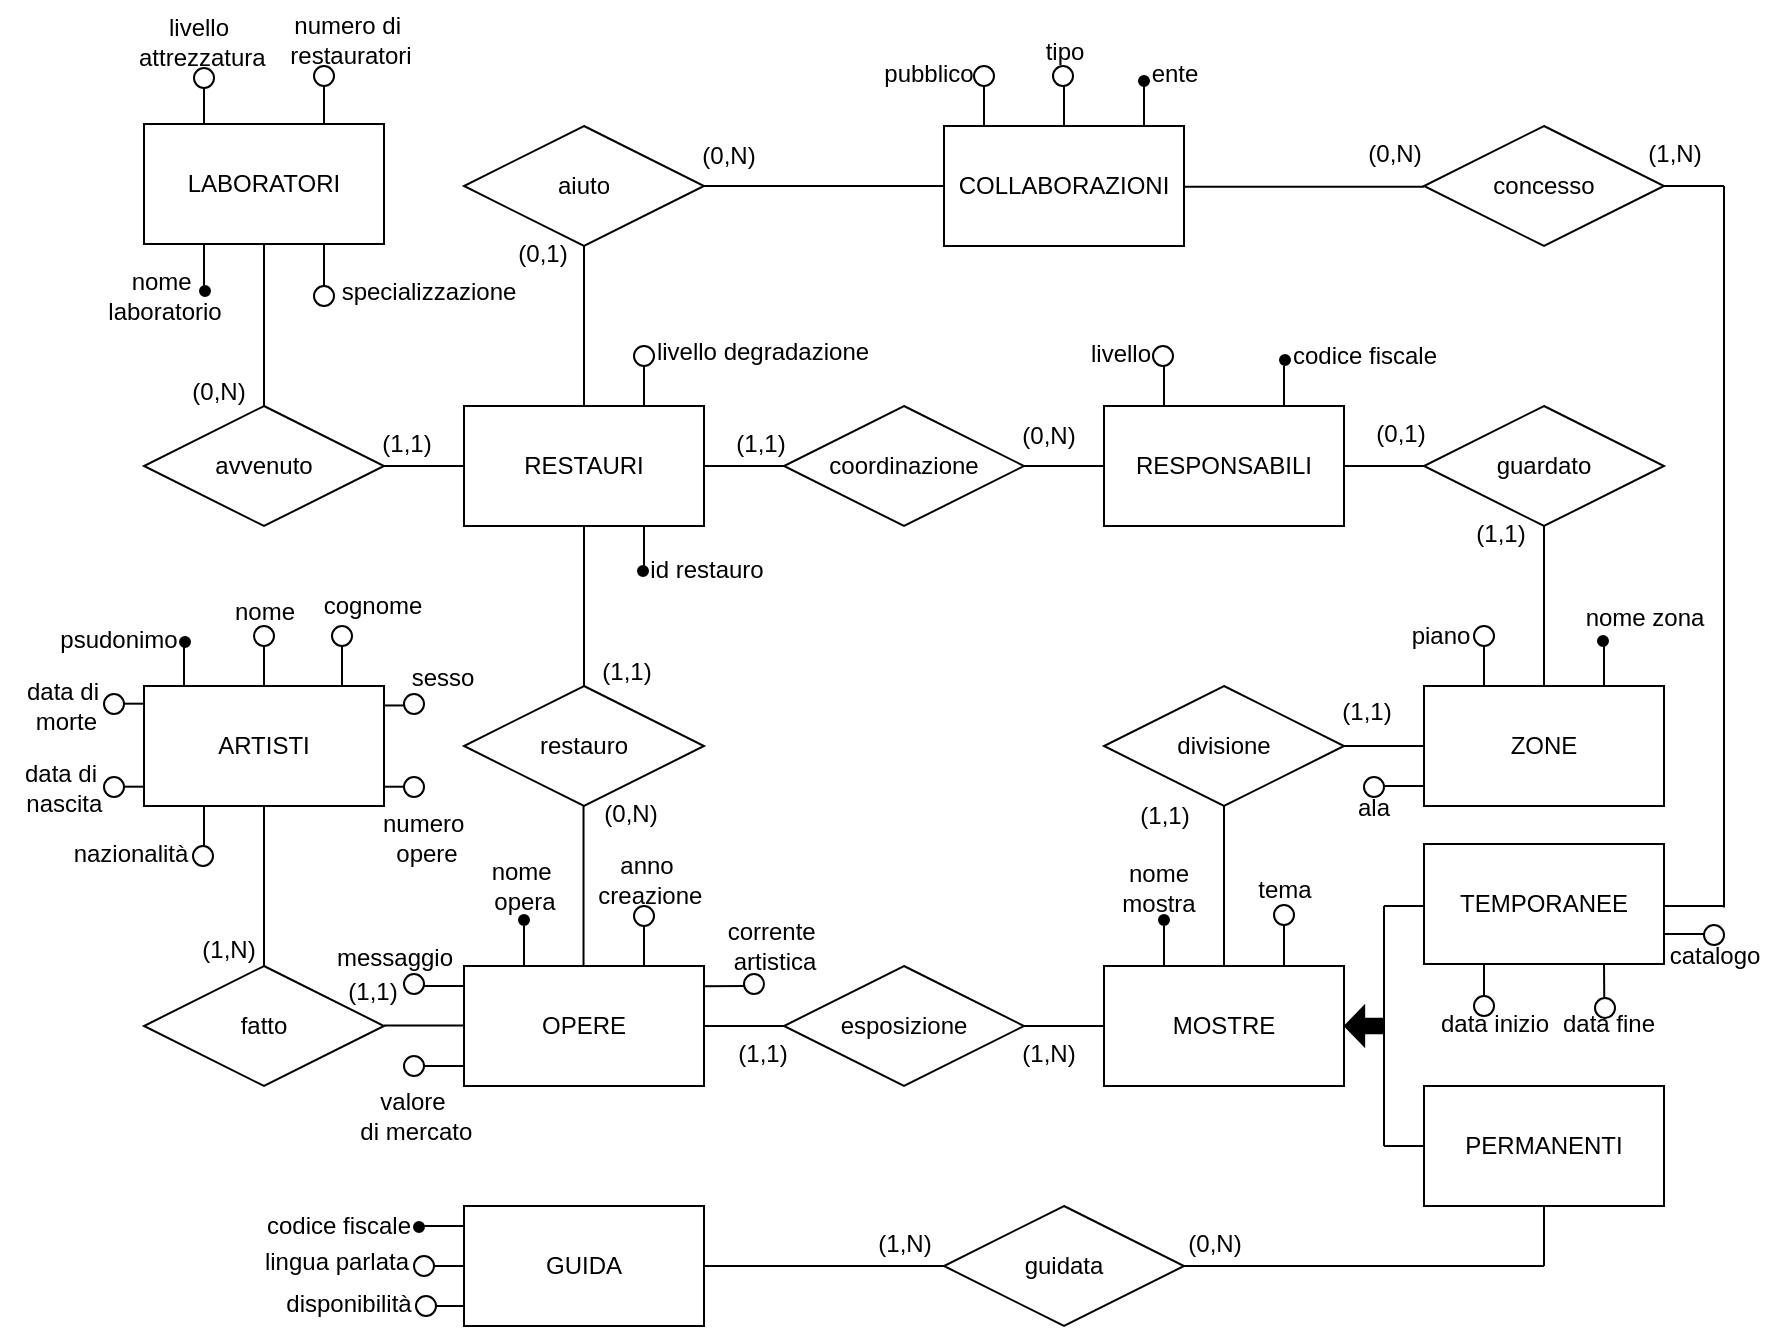 <mxfile version="27.1.0">
  <diagram name="Page-1" id="luR2FFAwwnQC8byFWhqQ">
    <mxGraphModel dx="702" dy="1650" grid="1" gridSize="10" guides="1" tooltips="1" connect="1" arrows="1" fold="1" page="1" pageScale="1" pageWidth="827" pageHeight="1169" math="0" shadow="0">
      <root>
        <mxCell id="0" />
        <mxCell id="1" parent="0" />
        <mxCell id="AryeixgYwKDA9CnlknnB-269" value="OPERE" style="rounded=0;whiteSpace=wrap;html=1;" parent="1" vertex="1">
          <mxGeometry x="360" y="480" width="120" height="60" as="geometry" />
        </mxCell>
        <mxCell id="AryeixgYwKDA9CnlknnB-270" value="fatto" style="shape=rhombus;perimeter=rhombusPerimeter;whiteSpace=wrap;html=1;align=center;" parent="1" vertex="1">
          <mxGeometry x="200" y="480" width="120" height="60" as="geometry" />
        </mxCell>
        <mxCell id="AryeixgYwKDA9CnlknnB-271" value="ARTISTI" style="rounded=0;whiteSpace=wrap;html=1;" parent="1" vertex="1">
          <mxGeometry x="200" y="340" width="120" height="60" as="geometry" />
        </mxCell>
        <mxCell id="AryeixgYwKDA9CnlknnB-282" value="restauro" style="shape=rhombus;perimeter=rhombusPerimeter;whiteSpace=wrap;html=1;align=center;" parent="1" vertex="1">
          <mxGeometry x="360" y="340" width="120" height="60" as="geometry" />
        </mxCell>
        <mxCell id="AryeixgYwKDA9CnlknnB-283" value="RESTAURI" style="rounded=0;whiteSpace=wrap;html=1;" parent="1" vertex="1">
          <mxGeometry x="360" y="200" width="120" height="60" as="geometry" />
        </mxCell>
        <mxCell id="AryeixgYwKDA9CnlknnB-284" value="avvenuto" style="shape=rhombus;perimeter=rhombusPerimeter;whiteSpace=wrap;html=1;align=center;" parent="1" vertex="1">
          <mxGeometry x="200" y="200" width="120" height="60" as="geometry" />
        </mxCell>
        <mxCell id="AryeixgYwKDA9CnlknnB-285" value="LABORATORI" style="rounded=0;whiteSpace=wrap;html=1;" parent="1" vertex="1">
          <mxGeometry x="200" y="59" width="120" height="60" as="geometry" />
        </mxCell>
        <mxCell id="AryeixgYwKDA9CnlknnB-286" value="" style="endArrow=none;html=1;rounded=0;exitX=0.5;exitY=1;exitDx=0;exitDy=0;entryX=0.5;entryY=0;entryDx=0;entryDy=0;" parent="1" source="AryeixgYwKDA9CnlknnB-285" target="AryeixgYwKDA9CnlknnB-284" edge="1">
          <mxGeometry width="50" height="50" relative="1" as="geometry">
            <mxPoint x="150" y="280" as="sourcePoint" />
            <mxPoint x="200" y="230" as="targetPoint" />
          </mxGeometry>
        </mxCell>
        <mxCell id="AryeixgYwKDA9CnlknnB-287" value="" style="endArrow=none;html=1;rounded=0;" parent="1" source="AryeixgYwKDA9CnlknnB-284" edge="1">
          <mxGeometry width="50" height="50" relative="1" as="geometry">
            <mxPoint x="310" y="280" as="sourcePoint" />
            <mxPoint x="360" y="230" as="targetPoint" />
          </mxGeometry>
        </mxCell>
        <mxCell id="AryeixgYwKDA9CnlknnB-288" value="" style="endArrow=none;html=1;rounded=0;entryX=0.5;entryY=1;entryDx=0;entryDy=0;exitX=0.5;exitY=0;exitDx=0;exitDy=0;" parent="1" source="AryeixgYwKDA9CnlknnB-282" target="AryeixgYwKDA9CnlknnB-283" edge="1">
          <mxGeometry width="50" height="50" relative="1" as="geometry">
            <mxPoint x="380" y="360" as="sourcePoint" />
            <mxPoint x="430" y="310" as="targetPoint" />
          </mxGeometry>
        </mxCell>
        <mxCell id="AryeixgYwKDA9CnlknnB-289" value="" style="endArrow=none;html=1;rounded=0;entryX=0.5;entryY=1;entryDx=0;entryDy=0;exitX=0.5;exitY=0;exitDx=0;exitDy=0;" parent="1" edge="1">
          <mxGeometry width="50" height="50" relative="1" as="geometry">
            <mxPoint x="419.76" y="480" as="sourcePoint" />
            <mxPoint x="419.76" y="400" as="targetPoint" />
          </mxGeometry>
        </mxCell>
        <mxCell id="AryeixgYwKDA9CnlknnB-298" value="esposizione" style="shape=rhombus;perimeter=rhombusPerimeter;whiteSpace=wrap;html=1;align=center;" parent="1" vertex="1">
          <mxGeometry x="520" y="480" width="120" height="60" as="geometry" />
        </mxCell>
        <mxCell id="AryeixgYwKDA9CnlknnB-303" value="MOSTRE" style="rounded=0;whiteSpace=wrap;html=1;" parent="1" vertex="1">
          <mxGeometry x="680" y="480" width="120" height="60" as="geometry" />
        </mxCell>
        <mxCell id="AryeixgYwKDA9CnlknnB-304" value="COLLABORAZIONI" style="rounded=0;whiteSpace=wrap;html=1;" parent="1" vertex="1">
          <mxGeometry x="600" y="60" width="120" height="60" as="geometry" />
        </mxCell>
        <mxCell id="AryeixgYwKDA9CnlknnB-305" value="aiuto" style="shape=rhombus;perimeter=rhombusPerimeter;whiteSpace=wrap;html=1;align=center;" parent="1" vertex="1">
          <mxGeometry x="360" y="60" width="120" height="60" as="geometry" />
        </mxCell>
        <mxCell id="AryeixgYwKDA9CnlknnB-306" value="" style="endArrow=none;html=1;rounded=0;entryX=0.5;entryY=1;entryDx=0;entryDy=0;" parent="1" target="AryeixgYwKDA9CnlknnB-305" edge="1">
          <mxGeometry width="50" height="50" relative="1" as="geometry">
            <mxPoint x="420" y="200" as="sourcePoint" />
            <mxPoint x="470" y="150" as="targetPoint" />
          </mxGeometry>
        </mxCell>
        <mxCell id="AryeixgYwKDA9CnlknnB-307" value="" style="endArrow=none;html=1;rounded=0;entryX=0;entryY=0.5;entryDx=0;entryDy=0;" parent="1" target="AryeixgYwKDA9CnlknnB-304" edge="1">
          <mxGeometry width="50" height="50" relative="1" as="geometry">
            <mxPoint x="480" y="90" as="sourcePoint" />
            <mxPoint x="530" y="40" as="targetPoint" />
          </mxGeometry>
        </mxCell>
        <mxCell id="AryeixgYwKDA9CnlknnB-311" value="" style="endArrow=none;html=1;rounded=0;entryX=0;entryY=0.5;entryDx=0;entryDy=0;" parent="1" target="AryeixgYwKDA9CnlknnB-298" edge="1">
          <mxGeometry width="50" height="50" relative="1" as="geometry">
            <mxPoint x="480" y="510" as="sourcePoint" />
            <mxPoint x="530" y="460" as="targetPoint" />
          </mxGeometry>
        </mxCell>
        <mxCell id="AryeixgYwKDA9CnlknnB-313" value="concesso" style="shape=rhombus;perimeter=rhombusPerimeter;whiteSpace=wrap;html=1;align=center;" parent="1" vertex="1">
          <mxGeometry x="840" y="60" width="120" height="60" as="geometry" />
        </mxCell>
        <mxCell id="AryeixgYwKDA9CnlknnB-314" value="TEMPORANEE" style="rounded=0;whiteSpace=wrap;html=1;" parent="1" vertex="1">
          <mxGeometry x="840" y="419" width="120" height="60" as="geometry" />
        </mxCell>
        <mxCell id="AryeixgYwKDA9CnlknnB-315" value="PERMANENTI" style="rounded=0;whiteSpace=wrap;html=1;" parent="1" vertex="1">
          <mxGeometry x="840" y="540" width="120" height="60" as="geometry" />
        </mxCell>
        <mxCell id="AryeixgYwKDA9CnlknnB-318" value="" style="endArrow=none;html=1;rounded=0;" parent="1" edge="1">
          <mxGeometry width="50" height="50" relative="1" as="geometry">
            <mxPoint x="820" y="570" as="sourcePoint" />
            <mxPoint x="820" y="450" as="targetPoint" />
          </mxGeometry>
        </mxCell>
        <mxCell id="AryeixgYwKDA9CnlknnB-323" value="" style="endArrow=none;html=1;rounded=0;exitX=1;exitY=0.5;exitDx=0;exitDy=0;" parent="1" source="AryeixgYwKDA9CnlknnB-313" edge="1">
          <mxGeometry width="50" height="50" relative="1" as="geometry">
            <mxPoint x="990" y="80" as="sourcePoint" />
            <mxPoint x="990" y="90" as="targetPoint" />
          </mxGeometry>
        </mxCell>
        <mxCell id="AryeixgYwKDA9CnlknnB-324" value="" style="endArrow=none;html=1;rounded=0;entryX=0;entryY=0.5;entryDx=0;entryDy=0;" parent="1" edge="1">
          <mxGeometry width="50" height="50" relative="1" as="geometry">
            <mxPoint x="720" y="90.41" as="sourcePoint" />
            <mxPoint x="840" y="90.41" as="targetPoint" />
          </mxGeometry>
        </mxCell>
        <mxCell id="AryeixgYwKDA9CnlknnB-326" value="RESPONSABILI" style="rounded=0;whiteSpace=wrap;html=1;" parent="1" vertex="1">
          <mxGeometry x="680" y="200" width="120" height="60" as="geometry" />
        </mxCell>
        <mxCell id="AryeixgYwKDA9CnlknnB-327" value="ZONE" style="rounded=0;whiteSpace=wrap;html=1;" parent="1" vertex="1">
          <mxGeometry x="840" y="340" width="120" height="60" as="geometry" />
        </mxCell>
        <mxCell id="AryeixgYwKDA9CnlknnB-328" value="coordinazione" style="shape=rhombus;perimeter=rhombusPerimeter;whiteSpace=wrap;html=1;align=center;" parent="1" vertex="1">
          <mxGeometry x="520" y="200" width="120" height="60" as="geometry" />
        </mxCell>
        <mxCell id="AryeixgYwKDA9CnlknnB-330" value="" style="endArrow=none;html=1;rounded=0;exitX=1;exitY=0.5;exitDx=0;exitDy=0;entryX=0;entryY=0.5;entryDx=0;entryDy=0;" parent="1" source="AryeixgYwKDA9CnlknnB-283" target="AryeixgYwKDA9CnlknnB-328" edge="1">
          <mxGeometry width="50" height="50" relative="1" as="geometry">
            <mxPoint x="510" y="230" as="sourcePoint" />
            <mxPoint x="560" y="180" as="targetPoint" />
          </mxGeometry>
        </mxCell>
        <mxCell id="AryeixgYwKDA9CnlknnB-332" value="guardato" style="shape=rhombus;perimeter=rhombusPerimeter;whiteSpace=wrap;html=1;align=center;" parent="1" vertex="1">
          <mxGeometry x="840" y="200" width="120" height="60" as="geometry" />
        </mxCell>
        <mxCell id="AryeixgYwKDA9CnlknnB-333" value="" style="endArrow=none;html=1;rounded=0;entryX=0;entryY=0.5;entryDx=0;entryDy=0;" parent="1" target="AryeixgYwKDA9CnlknnB-326" edge="1">
          <mxGeometry width="50" height="50" relative="1" as="geometry">
            <mxPoint x="640" y="230" as="sourcePoint" />
            <mxPoint x="690" y="180" as="targetPoint" />
          </mxGeometry>
        </mxCell>
        <mxCell id="AryeixgYwKDA9CnlknnB-334" value="divisione" style="shape=rhombus;perimeter=rhombusPerimeter;whiteSpace=wrap;html=1;align=center;" parent="1" vertex="1">
          <mxGeometry x="680" y="340" width="120" height="60" as="geometry" />
        </mxCell>
        <mxCell id="AryeixgYwKDA9CnlknnB-335" value="" style="endArrow=none;html=1;rounded=0;entryX=0.5;entryY=1;entryDx=0;entryDy=0;exitX=0.5;exitY=0;exitDx=0;exitDy=0;" parent="1" source="AryeixgYwKDA9CnlknnB-303" target="AryeixgYwKDA9CnlknnB-334" edge="1">
          <mxGeometry width="50" height="50" relative="1" as="geometry">
            <mxPoint x="720" y="470" as="sourcePoint" />
            <mxPoint x="770" y="420" as="targetPoint" />
          </mxGeometry>
        </mxCell>
        <mxCell id="AryeixgYwKDA9CnlknnB-336" value="" style="endArrow=none;html=1;rounded=0;exitX=1;exitY=0.5;exitDx=0;exitDy=0;entryX=0;entryY=0.5;entryDx=0;entryDy=0;" parent="1" source="AryeixgYwKDA9CnlknnB-334" target="AryeixgYwKDA9CnlknnB-327" edge="1">
          <mxGeometry width="50" height="50" relative="1" as="geometry">
            <mxPoint x="830" y="320" as="sourcePoint" />
            <mxPoint x="880" y="270" as="targetPoint" />
          </mxGeometry>
        </mxCell>
        <mxCell id="AryeixgYwKDA9CnlknnB-337" value="" style="endArrow=none;html=1;rounded=0;exitX=1;exitY=0.5;exitDx=0;exitDy=0;entryX=0;entryY=0.5;entryDx=0;entryDy=0;" parent="1" source="AryeixgYwKDA9CnlknnB-326" target="AryeixgYwKDA9CnlknnB-332" edge="1">
          <mxGeometry width="50" height="50" relative="1" as="geometry">
            <mxPoint x="880" y="300" as="sourcePoint" />
            <mxPoint x="930" y="250" as="targetPoint" />
          </mxGeometry>
        </mxCell>
        <mxCell id="AryeixgYwKDA9CnlknnB-338" value="" style="endArrow=none;html=1;rounded=0;entryX=0.5;entryY=1;entryDx=0;entryDy=0;exitX=0.5;exitY=0;exitDx=0;exitDy=0;" parent="1" source="AryeixgYwKDA9CnlknnB-327" target="AryeixgYwKDA9CnlknnB-332" edge="1">
          <mxGeometry width="50" height="50" relative="1" as="geometry">
            <mxPoint x="860" y="350" as="sourcePoint" />
            <mxPoint x="910" y="300" as="targetPoint" />
          </mxGeometry>
        </mxCell>
        <mxCell id="AryeixgYwKDA9CnlknnB-339" value="" style="endArrow=none;html=1;rounded=0;entryX=0;entryY=0.5;entryDx=0;entryDy=0;" parent="1" target="AryeixgYwKDA9CnlknnB-303" edge="1">
          <mxGeometry width="50" height="50" relative="1" as="geometry">
            <mxPoint x="640" y="510" as="sourcePoint" />
            <mxPoint x="690" y="460" as="targetPoint" />
          </mxGeometry>
        </mxCell>
        <mxCell id="Yn2UF99OzoSKR1iccTGJ-1" value="id restauro" style="text;html=1;align=center;verticalAlign=middle;resizable=0;points=[];autosize=1;strokeColor=none;fillColor=none;" parent="1" vertex="1">
          <mxGeometry x="441" y="267" width="80" height="30" as="geometry" />
        </mxCell>
        <mxCell id="Yn2UF99OzoSKR1iccTGJ-2" value="livello degradazione" style="text;html=1;align=center;verticalAlign=middle;resizable=0;points=[];autosize=1;strokeColor=none;fillColor=none;" parent="1" vertex="1">
          <mxGeometry x="444" y="158" width="130" height="30" as="geometry" />
        </mxCell>
        <mxCell id="Yn2UF99OzoSKR1iccTGJ-3" value="nome&amp;nbsp;&lt;div&gt;opera&lt;/div&gt;" style="text;html=1;align=center;verticalAlign=middle;resizable=0;points=[];autosize=1;strokeColor=none;fillColor=none;" parent="1" vertex="1">
          <mxGeometry x="360" y="420" width="60" height="40" as="geometry" />
        </mxCell>
        <mxCell id="Yn2UF99OzoSKR1iccTGJ-4" value="anno&lt;div&gt;&amp;nbsp;creazione&lt;/div&gt;" style="text;html=1;align=center;verticalAlign=middle;resizable=0;points=[];autosize=1;strokeColor=none;fillColor=none;" parent="1" vertex="1">
          <mxGeometry x="411" y="416.5" width="80" height="40" as="geometry" />
        </mxCell>
        <mxCell id="Yn2UF99OzoSKR1iccTGJ-5" value="valore&lt;div&gt;&amp;nbsp;di mercato&lt;/div&gt;" style="text;html=1;align=center;verticalAlign=middle;resizable=0;points=[];autosize=1;strokeColor=none;fillColor=none;" parent="1" vertex="1">
          <mxGeometry x="294" y="535" width="80" height="40" as="geometry" />
        </mxCell>
        <mxCell id="Yn2UF99OzoSKR1iccTGJ-6" value="messaggio" style="text;html=1;align=center;verticalAlign=middle;resizable=0;points=[];autosize=1;strokeColor=none;fillColor=none;" parent="1" vertex="1">
          <mxGeometry x="285" y="461" width="80" height="30" as="geometry" />
        </mxCell>
        <mxCell id="Yn2UF99OzoSKR1iccTGJ-7" value="corrente&amp;nbsp;&lt;div&gt;artistica&lt;/div&gt;" style="text;html=1;align=center;verticalAlign=middle;resizable=0;points=[];autosize=1;strokeColor=none;fillColor=none;" parent="1" vertex="1">
          <mxGeometry x="480" y="450" width="70" height="40" as="geometry" />
        </mxCell>
        <mxCell id="Yn2UF99OzoSKR1iccTGJ-8" value="livello&lt;div&gt;&amp;nbsp;attrezzatura&lt;/div&gt;" style="text;html=1;align=center;verticalAlign=middle;resizable=0;points=[];autosize=1;strokeColor=none;fillColor=none;" parent="1" vertex="1">
          <mxGeometry x="182" y="-2" width="90" height="40" as="geometry" />
        </mxCell>
        <mxCell id="Yn2UF99OzoSKR1iccTGJ-9" value="specializzazione" style="text;html=1;align=center;verticalAlign=middle;resizable=0;points=[];autosize=1;strokeColor=none;fillColor=none;" parent="1" vertex="1">
          <mxGeometry x="287" y="128" width="110" height="30" as="geometry" />
        </mxCell>
        <mxCell id="Yn2UF99OzoSKR1iccTGJ-10" value="nome&amp;nbsp;&lt;div&gt;laboratorio&lt;/div&gt;" style="text;html=1;align=center;verticalAlign=middle;resizable=0;points=[];autosize=1;strokeColor=none;fillColor=none;" parent="1" vertex="1">
          <mxGeometry x="170" y="125" width="80" height="40" as="geometry" />
        </mxCell>
        <mxCell id="Yn2UF99OzoSKR1iccTGJ-11" value="numero di&amp;nbsp;&lt;div&gt;restauratori&lt;/div&gt;" style="text;html=1;align=center;verticalAlign=middle;resizable=0;points=[];autosize=1;strokeColor=none;fillColor=none;" parent="1" vertex="1">
          <mxGeometry x="263" y="-3" width="80" height="40" as="geometry" />
        </mxCell>
        <mxCell id="Yn2UF99OzoSKR1iccTGJ-18" value="" style="endArrow=none;html=1;rounded=0;exitX=0.5;exitY=1;exitDx=0;exitDy=0;" parent="1" source="AryeixgYwKDA9CnlknnB-271" edge="1">
          <mxGeometry width="50" height="50" relative="1" as="geometry">
            <mxPoint x="220" y="480" as="sourcePoint" />
            <mxPoint x="260" y="480" as="targetPoint" />
          </mxGeometry>
        </mxCell>
        <mxCell id="Yn2UF99OzoSKR1iccTGJ-19" value="" style="endArrow=none;html=1;rounded=0;exitX=1;exitY=0.5;exitDx=0;exitDy=0;" parent="1" edge="1">
          <mxGeometry width="50" height="50" relative="1" as="geometry">
            <mxPoint x="320" y="509.81" as="sourcePoint" />
            <mxPoint x="360" y="509.81" as="targetPoint" />
          </mxGeometry>
        </mxCell>
        <mxCell id="Yn2UF99OzoSKR1iccTGJ-25" value="piano" style="text;html=1;align=center;verticalAlign=middle;resizable=0;points=[];autosize=1;strokeColor=none;fillColor=none;" parent="1" vertex="1">
          <mxGeometry x="823" y="300" width="50" height="30" as="geometry" />
        </mxCell>
        <mxCell id="Yn2UF99OzoSKR1iccTGJ-26" value="nome zona" style="text;html=1;align=center;verticalAlign=middle;resizable=0;points=[];autosize=1;strokeColor=none;fillColor=none;" parent="1" vertex="1">
          <mxGeometry x="910" y="290.5" width="80" height="30" as="geometry" />
        </mxCell>
        <mxCell id="Yn2UF99OzoSKR1iccTGJ-27" value="ala" style="text;strokeColor=none;align=center;fillColor=none;html=1;verticalAlign=middle;whiteSpace=wrap;rounded=0;" parent="1" vertex="1">
          <mxGeometry x="785" y="385.5" width="60" height="30" as="geometry" />
        </mxCell>
        <mxCell id="Yn2UF99OzoSKR1iccTGJ-28" value="data inizio" style="text;html=1;align=center;verticalAlign=middle;resizable=0;points=[];autosize=1;strokeColor=none;fillColor=none;" parent="1" vertex="1">
          <mxGeometry x="835" y="494" width="80" height="30" as="geometry" />
        </mxCell>
        <mxCell id="Yn2UF99OzoSKR1iccTGJ-29" value="data fine" style="text;html=1;align=center;verticalAlign=middle;resizable=0;points=[];autosize=1;strokeColor=none;fillColor=none;" parent="1" vertex="1">
          <mxGeometry x="897" y="494" width="70" height="30" as="geometry" />
        </mxCell>
        <mxCell id="Yn2UF99OzoSKR1iccTGJ-30" value="pubblico" style="text;html=1;align=center;verticalAlign=middle;resizable=0;points=[];autosize=1;strokeColor=none;fillColor=none;" parent="1" vertex="1">
          <mxGeometry x="557" y="19" width="70" height="30" as="geometry" />
        </mxCell>
        <mxCell id="Yn2UF99OzoSKR1iccTGJ-31" value="tipo" style="text;html=1;align=center;verticalAlign=middle;resizable=0;points=[];autosize=1;strokeColor=none;fillColor=none;" parent="1" vertex="1">
          <mxGeometry x="640" y="8" width="40" height="30" as="geometry" />
        </mxCell>
        <mxCell id="Yn2UF99OzoSKR1iccTGJ-32" value="ente" style="text;html=1;align=center;verticalAlign=middle;resizable=0;points=[];autosize=1;strokeColor=none;fillColor=none;" parent="1" vertex="1">
          <mxGeometry x="690" y="19" width="50" height="30" as="geometry" />
        </mxCell>
        <mxCell id="Yn2UF99OzoSKR1iccTGJ-33" value="livello" style="text;html=1;align=center;verticalAlign=middle;resizable=0;points=[];autosize=1;strokeColor=none;fillColor=none;" parent="1" vertex="1">
          <mxGeometry x="662.5" y="159" width="50" height="30" as="geometry" />
        </mxCell>
        <mxCell id="Yn2UF99OzoSKR1iccTGJ-34" value="codice fiscale" style="text;html=1;align=center;verticalAlign=middle;resizable=0;points=[];autosize=1;strokeColor=none;fillColor=none;" parent="1" vertex="1">
          <mxGeometry x="760" y="160" width="100" height="30" as="geometry" />
        </mxCell>
        <mxCell id="Yn2UF99OzoSKR1iccTGJ-35" value="nome&lt;div&gt;mostra&lt;/div&gt;" style="text;html=1;align=center;verticalAlign=middle;resizable=0;points=[];autosize=1;strokeColor=none;fillColor=none;" parent="1" vertex="1">
          <mxGeometry x="677" y="421" width="60" height="40" as="geometry" />
        </mxCell>
        <mxCell id="Yn2UF99OzoSKR1iccTGJ-36" value="tema" style="text;html=1;align=center;verticalAlign=middle;resizable=0;points=[];autosize=1;strokeColor=none;fillColor=none;" parent="1" vertex="1">
          <mxGeometry x="745" y="426.5" width="50" height="30" as="geometry" />
        </mxCell>
        <mxCell id="Yn2UF99OzoSKR1iccTGJ-37" value="psudonimo" style="text;html=1;align=center;verticalAlign=middle;resizable=0;points=[];autosize=1;strokeColor=none;fillColor=none;" parent="1" vertex="1">
          <mxGeometry x="147" y="302" width="80" height="30" as="geometry" />
        </mxCell>
        <mxCell id="Yn2UF99OzoSKR1iccTGJ-39" value="nome" style="text;html=1;align=center;verticalAlign=middle;resizable=0;points=[];autosize=1;strokeColor=none;fillColor=none;" parent="1" vertex="1">
          <mxGeometry x="235" y="287.5" width="50" height="30" as="geometry" />
        </mxCell>
        <mxCell id="Yn2UF99OzoSKR1iccTGJ-41" value="cognome" style="text;html=1;align=center;verticalAlign=middle;resizable=0;points=[];autosize=1;strokeColor=none;fillColor=none;" parent="1" vertex="1">
          <mxGeometry x="279" y="285" width="70" height="30" as="geometry" />
        </mxCell>
        <mxCell id="Yn2UF99OzoSKR1iccTGJ-42" value="nazionalità" style="text;html=1;align=center;verticalAlign=middle;resizable=0;points=[];autosize=1;strokeColor=none;fillColor=none;" parent="1" vertex="1">
          <mxGeometry x="152.5" y="409" width="80" height="30" as="geometry" />
        </mxCell>
        <mxCell id="Yn2UF99OzoSKR1iccTGJ-43" value="sesso" style="text;html=1;align=center;verticalAlign=middle;resizable=0;points=[];autosize=1;strokeColor=none;fillColor=none;" parent="1" vertex="1">
          <mxGeometry x="324" y="320.5" width="50" height="30" as="geometry" />
        </mxCell>
        <mxCell id="Yn2UF99OzoSKR1iccTGJ-44" value="data di&lt;div&gt;&amp;nbsp;nascita&lt;/div&gt;" style="text;html=1;align=center;verticalAlign=middle;resizable=0;points=[];autosize=1;strokeColor=none;fillColor=none;" parent="1" vertex="1">
          <mxGeometry x="128" y="370.5" width="60" height="40" as="geometry" />
        </mxCell>
        <mxCell id="Yn2UF99OzoSKR1iccTGJ-45" value="data di&lt;div&gt;&amp;nbsp;morte&lt;/div&gt;" style="text;html=1;align=center;verticalAlign=middle;resizable=0;points=[];autosize=1;strokeColor=none;fillColor=none;" parent="1" vertex="1">
          <mxGeometry x="129" y="329.5" width="60" height="40" as="geometry" />
        </mxCell>
        <mxCell id="Yn2UF99OzoSKR1iccTGJ-46" value="numero&amp;nbsp;&lt;div&gt;opere&lt;/div&gt;" style="text;html=1;align=center;verticalAlign=middle;resizable=0;points=[];autosize=1;strokeColor=none;fillColor=none;" parent="1" vertex="1">
          <mxGeometry x="306" y="395.5" width="70" height="40" as="geometry" />
        </mxCell>
        <mxCell id="Yn2UF99OzoSKR1iccTGJ-80" value="" style="endArrow=none;html=1;rounded=0;entryX=0.25;entryY=0;entryDx=0;entryDy=0;" parent="1" target="AryeixgYwKDA9CnlknnB-269" edge="1">
          <mxGeometry width="50" height="50" relative="1" as="geometry">
            <mxPoint x="390" y="460" as="sourcePoint" />
            <mxPoint x="350" y="480" as="targetPoint" />
          </mxGeometry>
        </mxCell>
        <mxCell id="Yn2UF99OzoSKR1iccTGJ-81" value="" style="endArrow=none;html=1;rounded=0;entryX=0.75;entryY=0;entryDx=0;entryDy=0;" parent="1" target="AryeixgYwKDA9CnlknnB-269" edge="1">
          <mxGeometry width="50" height="50" relative="1" as="geometry">
            <mxPoint x="450" y="460" as="sourcePoint" />
            <mxPoint x="400" y="490" as="targetPoint" />
          </mxGeometry>
        </mxCell>
        <mxCell id="Yn2UF99OzoSKR1iccTGJ-82" value="" style="endArrow=none;html=1;rounded=0;entryX=0.996;entryY=0.169;entryDx=0;entryDy=0;entryPerimeter=0;" parent="1" target="AryeixgYwKDA9CnlknnB-269" edge="1">
          <mxGeometry width="50" height="50" relative="1" as="geometry">
            <mxPoint x="500" y="490" as="sourcePoint" />
            <mxPoint x="495.18" y="490.5" as="targetPoint" />
            <Array as="points" />
          </mxGeometry>
        </mxCell>
        <mxCell id="Yn2UF99OzoSKR1iccTGJ-83" value="" style="endArrow=none;html=1;rounded=0;" parent="1" edge="1">
          <mxGeometry width="50" height="50" relative="1" as="geometry">
            <mxPoint x="340" y="490" as="sourcePoint" />
            <mxPoint x="360" y="490" as="targetPoint" />
          </mxGeometry>
        </mxCell>
        <mxCell id="Yn2UF99OzoSKR1iccTGJ-84" value="" style="endArrow=none;html=1;rounded=0;" parent="1" edge="1">
          <mxGeometry width="50" height="50" relative="1" as="geometry">
            <mxPoint x="340" y="530" as="sourcePoint" />
            <mxPoint x="360" y="530" as="targetPoint" />
          </mxGeometry>
        </mxCell>
        <mxCell id="Yn2UF99OzoSKR1iccTGJ-88" value="" style="ellipse;whiteSpace=wrap;html=1;aspect=fixed;" parent="1" vertex="1">
          <mxGeometry x="500" y="484" width="10" height="10" as="geometry" />
        </mxCell>
        <mxCell id="Yn2UF99OzoSKR1iccTGJ-89" value="" style="ellipse;whiteSpace=wrap;html=1;aspect=fixed;" parent="1" vertex="1">
          <mxGeometry x="445" y="450" width="10" height="10" as="geometry" />
        </mxCell>
        <mxCell id="Yn2UF99OzoSKR1iccTGJ-90" value="" style="ellipse;whiteSpace=wrap;html=1;aspect=fixed;fillColor=#000000;" parent="1" vertex="1">
          <mxGeometry x="387.5" y="454.5" width="5" height="5" as="geometry" />
        </mxCell>
        <mxCell id="Yn2UF99OzoSKR1iccTGJ-91" value="" style="ellipse;whiteSpace=wrap;html=1;aspect=fixed;" parent="1" vertex="1">
          <mxGeometry x="330" y="484" width="10" height="10" as="geometry" />
        </mxCell>
        <mxCell id="Yn2UF99OzoSKR1iccTGJ-92" value="" style="ellipse;whiteSpace=wrap;html=1;aspect=fixed;" parent="1" vertex="1">
          <mxGeometry x="330" y="525" width="10" height="10" as="geometry" />
        </mxCell>
        <mxCell id="Yn2UF99OzoSKR1iccTGJ-93" value="" style="endArrow=none;html=1;rounded=0;exitX=0.25;exitY=0;exitDx=0;exitDy=0;" parent="1" source="AryeixgYwKDA9CnlknnB-303" edge="1">
          <mxGeometry width="50" height="50" relative="1" as="geometry">
            <mxPoint x="620" y="450" as="sourcePoint" />
            <mxPoint x="710" y="460" as="targetPoint" />
          </mxGeometry>
        </mxCell>
        <mxCell id="Yn2UF99OzoSKR1iccTGJ-94" value="" style="endArrow=none;html=1;rounded=0;exitX=0.75;exitY=0;exitDx=0;exitDy=0;" parent="1" source="AryeixgYwKDA9CnlknnB-303" edge="1">
          <mxGeometry width="50" height="50" relative="1" as="geometry">
            <mxPoint x="720" y="467" as="sourcePoint" />
            <mxPoint x="770" y="460" as="targetPoint" />
          </mxGeometry>
        </mxCell>
        <mxCell id="Yn2UF99OzoSKR1iccTGJ-95" value="" style="ellipse;whiteSpace=wrap;html=1;aspect=fixed;fillColor=#000000;" parent="1" vertex="1">
          <mxGeometry x="707.5" y="454.5" width="5" height="5" as="geometry" />
        </mxCell>
        <mxCell id="Yn2UF99OzoSKR1iccTGJ-100" value="" style="ellipse;whiteSpace=wrap;html=1;aspect=fixed;" parent="1" vertex="1">
          <mxGeometry x="865" y="495" width="10" height="10" as="geometry" />
        </mxCell>
        <mxCell id="Yn2UF99OzoSKR1iccTGJ-102" value="" style="ellipse;whiteSpace=wrap;html=1;aspect=fixed;" parent="1" vertex="1">
          <mxGeometry x="765" y="449.5" width="10" height="10" as="geometry" />
        </mxCell>
        <mxCell id="Yn2UF99OzoSKR1iccTGJ-103" value="" style="endArrow=none;html=1;rounded=0;exitX=0.25;exitY=0;exitDx=0;exitDy=0;" parent="1" source="AryeixgYwKDA9CnlknnB-327" edge="1">
          <mxGeometry width="50" height="50" relative="1" as="geometry">
            <mxPoint x="870" y="350" as="sourcePoint" />
            <mxPoint x="870" y="320" as="targetPoint" />
          </mxGeometry>
        </mxCell>
        <mxCell id="Yn2UF99OzoSKR1iccTGJ-104" value="" style="endArrow=none;html=1;rounded=0;exitX=0.75;exitY=0;exitDx=0;exitDy=0;" parent="1" source="AryeixgYwKDA9CnlknnB-327" edge="1">
          <mxGeometry width="50" height="50" relative="1" as="geometry">
            <mxPoint x="880" y="350" as="sourcePoint" />
            <mxPoint x="930" y="320" as="targetPoint" />
          </mxGeometry>
        </mxCell>
        <mxCell id="Yn2UF99OzoSKR1iccTGJ-106" value="" style="endArrow=none;html=1;rounded=0;" parent="1" edge="1">
          <mxGeometry width="50" height="50" relative="1" as="geometry">
            <mxPoint x="840" y="390" as="sourcePoint" />
            <mxPoint x="820" y="390" as="targetPoint" />
          </mxGeometry>
        </mxCell>
        <mxCell id="Yn2UF99OzoSKR1iccTGJ-107" value="" style="ellipse;whiteSpace=wrap;html=1;aspect=fixed;" parent="1" vertex="1">
          <mxGeometry x="810" y="385.5" width="10" height="10" as="geometry" />
        </mxCell>
        <mxCell id="Yn2UF99OzoSKR1iccTGJ-108" value="" style="ellipse;whiteSpace=wrap;html=1;aspect=fixed;" parent="1" vertex="1">
          <mxGeometry x="865" y="310" width="10" height="10" as="geometry" />
        </mxCell>
        <mxCell id="Yn2UF99OzoSKR1iccTGJ-109" value="" style="ellipse;whiteSpace=wrap;html=1;aspect=fixed;fillColor=#000000;" parent="1" vertex="1">
          <mxGeometry x="927" y="315" width="5" height="5" as="geometry" />
        </mxCell>
        <mxCell id="Yn2UF99OzoSKR1iccTGJ-110" value="" style="endArrow=none;html=1;rounded=0;exitX=0.75;exitY=0;exitDx=0;exitDy=0;" parent="1" source="AryeixgYwKDA9CnlknnB-326" edge="1">
          <mxGeometry width="50" height="50" relative="1" as="geometry">
            <mxPoint x="830" y="260" as="sourcePoint" />
            <mxPoint x="770" y="180" as="targetPoint" />
          </mxGeometry>
        </mxCell>
        <mxCell id="Yn2UF99OzoSKR1iccTGJ-111" value="" style="endArrow=none;html=1;rounded=0;exitX=0.25;exitY=0;exitDx=0;exitDy=0;" parent="1" source="AryeixgYwKDA9CnlknnB-326" edge="1">
          <mxGeometry width="50" height="50" relative="1" as="geometry">
            <mxPoint x="712.5" y="185" as="sourcePoint" />
            <mxPoint x="710" y="180" as="targetPoint" />
          </mxGeometry>
        </mxCell>
        <mxCell id="Yn2UF99OzoSKR1iccTGJ-112" value="" style="ellipse;whiteSpace=wrap;html=1;aspect=fixed;" parent="1" vertex="1">
          <mxGeometry x="704.5" y="170" width="10" height="10" as="geometry" />
        </mxCell>
        <mxCell id="Yn2UF99OzoSKR1iccTGJ-113" value="" style="ellipse;whiteSpace=wrap;html=1;aspect=fixed;fillColor=#000000;" parent="1" vertex="1">
          <mxGeometry x="768" y="174.5" width="5" height="5" as="geometry" />
        </mxCell>
        <mxCell id="Yn2UF99OzoSKR1iccTGJ-114" value="" style="endArrow=none;html=1;rounded=0;exitX=0.5;exitY=0;exitDx=0;exitDy=0;" parent="1" source="AryeixgYwKDA9CnlknnB-304" edge="1">
          <mxGeometry width="50" height="50" relative="1" as="geometry">
            <mxPoint x="510" y="70" as="sourcePoint" />
            <mxPoint x="660" y="40" as="targetPoint" />
          </mxGeometry>
        </mxCell>
        <mxCell id="Yn2UF99OzoSKR1iccTGJ-115" value="" style="endArrow=none;html=1;rounded=0;exitX=0.5;exitY=0;exitDx=0;exitDy=0;" parent="1" edge="1">
          <mxGeometry width="50" height="50" relative="1" as="geometry">
            <mxPoint x="700" y="60" as="sourcePoint" />
            <mxPoint x="700" y="40" as="targetPoint" />
          </mxGeometry>
        </mxCell>
        <mxCell id="Yn2UF99OzoSKR1iccTGJ-116" value="" style="endArrow=none;html=1;rounded=0;exitX=0.5;exitY=0;exitDx=0;exitDy=0;" parent="1" edge="1">
          <mxGeometry width="50" height="50" relative="1" as="geometry">
            <mxPoint x="620" y="60" as="sourcePoint" />
            <mxPoint x="620" y="40" as="targetPoint" />
          </mxGeometry>
        </mxCell>
        <mxCell id="Yn2UF99OzoSKR1iccTGJ-117" value="" style="ellipse;whiteSpace=wrap;html=1;aspect=fixed;fillColor=#000000;" parent="1" vertex="1">
          <mxGeometry x="697.5" y="35" width="5" height="5" as="geometry" />
        </mxCell>
        <mxCell id="Yn2UF99OzoSKR1iccTGJ-118" value="" style="ellipse;whiteSpace=wrap;html=1;aspect=fixed;" parent="1" vertex="1">
          <mxGeometry x="654.5" y="30" width="10" height="10" as="geometry" />
        </mxCell>
        <mxCell id="Yn2UF99OzoSKR1iccTGJ-119" value="" style="ellipse;whiteSpace=wrap;html=1;aspect=fixed;" parent="1" vertex="1">
          <mxGeometry x="615" y="30" width="10" height="10" as="geometry" />
        </mxCell>
        <mxCell id="Yn2UF99OzoSKR1iccTGJ-120" value="" style="endArrow=none;html=1;rounded=0;exitX=0.75;exitY=1;exitDx=0;exitDy=0;" parent="1" source="AryeixgYwKDA9CnlknnB-283" edge="1">
          <mxGeometry width="50" height="50" relative="1" as="geometry">
            <mxPoint x="390" y="180" as="sourcePoint" />
            <mxPoint x="450" y="280" as="targetPoint" />
          </mxGeometry>
        </mxCell>
        <mxCell id="Yn2UF99OzoSKR1iccTGJ-121" value="" style="endArrow=none;html=1;rounded=0;entryX=0.75;entryY=0;entryDx=0;entryDy=0;" parent="1" target="AryeixgYwKDA9CnlknnB-283" edge="1">
          <mxGeometry width="50" height="50" relative="1" as="geometry">
            <mxPoint x="450" y="180" as="sourcePoint" />
            <mxPoint x="400" y="210" as="targetPoint" />
          </mxGeometry>
        </mxCell>
        <mxCell id="Yn2UF99OzoSKR1iccTGJ-122" value="" style="ellipse;whiteSpace=wrap;html=1;aspect=fixed;" parent="1" vertex="1">
          <mxGeometry x="445" y="170" width="10" height="10" as="geometry" />
        </mxCell>
        <mxCell id="Yn2UF99OzoSKR1iccTGJ-123" value="" style="ellipse;whiteSpace=wrap;html=1;aspect=fixed;fillColor=#000000;" parent="1" vertex="1">
          <mxGeometry x="447" y="280" width="5" height="5" as="geometry" />
        </mxCell>
        <mxCell id="Yn2UF99OzoSKR1iccTGJ-127" value="" style="endArrow=none;html=1;rounded=0;exitX=0.75;exitY=0;exitDx=0;exitDy=0;" parent="1" source="AryeixgYwKDA9CnlknnB-285" edge="1">
          <mxGeometry width="50" height="50" relative="1" as="geometry">
            <mxPoint x="350" y="69" as="sourcePoint" />
            <mxPoint x="290" y="40" as="targetPoint" />
          </mxGeometry>
        </mxCell>
        <mxCell id="Yn2UF99OzoSKR1iccTGJ-128" value="" style="endArrow=none;html=1;rounded=0;exitX=0.25;exitY=0;exitDx=0;exitDy=0;" parent="1" source="AryeixgYwKDA9CnlknnB-285" edge="1">
          <mxGeometry width="50" height="50" relative="1" as="geometry">
            <mxPoint x="230" y="60" as="sourcePoint" />
            <mxPoint x="230" y="41" as="targetPoint" />
          </mxGeometry>
        </mxCell>
        <mxCell id="Yn2UF99OzoSKR1iccTGJ-129" value="" style="endArrow=none;html=1;rounded=0;exitX=0.25;exitY=1;exitDx=0;exitDy=0;" parent="1" source="AryeixgYwKDA9CnlknnB-285" edge="1">
          <mxGeometry width="50" height="50" relative="1" as="geometry">
            <mxPoint x="240" y="69" as="sourcePoint" />
            <mxPoint x="230" y="140" as="targetPoint" />
          </mxGeometry>
        </mxCell>
        <mxCell id="Yn2UF99OzoSKR1iccTGJ-130" value="" style="endArrow=none;html=1;rounded=0;exitX=0.75;exitY=1;exitDx=0;exitDy=0;" parent="1" source="AryeixgYwKDA9CnlknnB-285" edge="1">
          <mxGeometry width="50" height="50" relative="1" as="geometry">
            <mxPoint x="306.86" y="129" as="sourcePoint" />
            <mxPoint x="290" y="140" as="targetPoint" />
          </mxGeometry>
        </mxCell>
        <mxCell id="Yn2UF99OzoSKR1iccTGJ-131" value="" style="ellipse;whiteSpace=wrap;html=1;aspect=fixed;" parent="1" vertex="1">
          <mxGeometry x="285" y="140" width="10" height="10" as="geometry" />
        </mxCell>
        <mxCell id="Yn2UF99OzoSKR1iccTGJ-132" value="" style="ellipse;whiteSpace=wrap;html=1;aspect=fixed;" parent="1" vertex="1">
          <mxGeometry x="285" y="30" width="10" height="10" as="geometry" />
        </mxCell>
        <mxCell id="Yn2UF99OzoSKR1iccTGJ-133" value="" style="ellipse;whiteSpace=wrap;html=1;aspect=fixed;" parent="1" vertex="1">
          <mxGeometry x="225" y="31" width="10" height="10" as="geometry" />
        </mxCell>
        <mxCell id="Yn2UF99OzoSKR1iccTGJ-134" value="" style="ellipse;whiteSpace=wrap;html=1;aspect=fixed;fillColor=#000000;" parent="1" vertex="1">
          <mxGeometry x="228" y="140" width="5" height="5" as="geometry" />
        </mxCell>
        <mxCell id="Yn2UF99OzoSKR1iccTGJ-135" value="" style="endArrow=none;html=1;rounded=0;" parent="1" edge="1">
          <mxGeometry width="50" height="50" relative="1" as="geometry">
            <mxPoint x="320" y="390.36" as="sourcePoint" />
            <mxPoint x="330" y="390.36" as="targetPoint" />
          </mxGeometry>
        </mxCell>
        <mxCell id="Yn2UF99OzoSKR1iccTGJ-136" value="" style="endArrow=none;html=1;rounded=0;" parent="1" edge="1">
          <mxGeometry width="50" height="50" relative="1" as="geometry">
            <mxPoint x="320" y="349.73" as="sourcePoint" />
            <mxPoint x="330" y="349.73" as="targetPoint" />
          </mxGeometry>
        </mxCell>
        <mxCell id="Yn2UF99OzoSKR1iccTGJ-137" value="" style="ellipse;whiteSpace=wrap;html=1;aspect=fixed;" parent="1" vertex="1">
          <mxGeometry x="330" y="344" width="10" height="10" as="geometry" />
        </mxCell>
        <mxCell id="Yn2UF99OzoSKR1iccTGJ-138" value="" style="ellipse;whiteSpace=wrap;html=1;aspect=fixed;" parent="1" vertex="1">
          <mxGeometry x="330" y="385.5" width="10" height="10" as="geometry" />
        </mxCell>
        <mxCell id="Yn2UF99OzoSKR1iccTGJ-139" value="" style="endArrow=none;html=1;rounded=0;exitX=0.75;exitY=0;exitDx=0;exitDy=0;" parent="1" edge="1">
          <mxGeometry width="50" height="50" relative="1" as="geometry">
            <mxPoint x="299.0" y="340" as="sourcePoint" />
            <mxPoint x="299" y="320" as="targetPoint" />
          </mxGeometry>
        </mxCell>
        <mxCell id="Yn2UF99OzoSKR1iccTGJ-140" value="" style="endArrow=none;html=1;rounded=0;exitX=0.5;exitY=0;exitDx=0;exitDy=0;" parent="1" source="AryeixgYwKDA9CnlknnB-271" edge="1">
          <mxGeometry width="50" height="50" relative="1" as="geometry">
            <mxPoint x="300" y="350" as="sourcePoint" />
            <mxPoint x="260" y="320" as="targetPoint" />
          </mxGeometry>
        </mxCell>
        <mxCell id="Yn2UF99OzoSKR1iccTGJ-141" value="" style="endArrow=none;html=1;rounded=0;exitX=0.25;exitY=0;exitDx=0;exitDy=0;" parent="1" edge="1">
          <mxGeometry width="50" height="50" relative="1" as="geometry">
            <mxPoint x="220" y="340" as="sourcePoint" />
            <mxPoint x="220" y="320" as="targetPoint" />
          </mxGeometry>
        </mxCell>
        <mxCell id="Yn2UF99OzoSKR1iccTGJ-142" value="" style="ellipse;whiteSpace=wrap;html=1;aspect=fixed;" parent="1" vertex="1">
          <mxGeometry x="294" y="310" width="10" height="10" as="geometry" />
        </mxCell>
        <mxCell id="Yn2UF99OzoSKR1iccTGJ-143" value="" style="ellipse;whiteSpace=wrap;html=1;aspect=fixed;" parent="1" vertex="1">
          <mxGeometry x="255" y="310" width="10" height="10" as="geometry" />
        </mxCell>
        <mxCell id="Yn2UF99OzoSKR1iccTGJ-144" value="" style="endArrow=none;html=1;rounded=0;entryX=0.25;entryY=1;entryDx=0;entryDy=0;" parent="1" target="AryeixgYwKDA9CnlknnB-271" edge="1">
          <mxGeometry width="50" height="50" relative="1" as="geometry">
            <mxPoint x="230" y="420" as="sourcePoint" />
            <mxPoint x="270" y="330" as="targetPoint" />
          </mxGeometry>
        </mxCell>
        <mxCell id="Yn2UF99OzoSKR1iccTGJ-145" value="" style="endArrow=none;html=1;rounded=0;" parent="1" edge="1">
          <mxGeometry width="50" height="50" relative="1" as="geometry">
            <mxPoint x="190" y="348.84" as="sourcePoint" />
            <mxPoint x="200" y="348.84" as="targetPoint" />
          </mxGeometry>
        </mxCell>
        <mxCell id="Yn2UF99OzoSKR1iccTGJ-146" value="" style="endArrow=none;html=1;rounded=0;" parent="1" edge="1">
          <mxGeometry width="50" height="50" relative="1" as="geometry">
            <mxPoint x="190" y="390.34" as="sourcePoint" />
            <mxPoint x="200" y="390.34" as="targetPoint" />
          </mxGeometry>
        </mxCell>
        <mxCell id="Yn2UF99OzoSKR1iccTGJ-147" value="" style="ellipse;whiteSpace=wrap;html=1;aspect=fixed;" parent="1" vertex="1">
          <mxGeometry x="180" y="344" width="10" height="10" as="geometry" />
        </mxCell>
        <mxCell id="Yn2UF99OzoSKR1iccTGJ-148" value="" style="ellipse;whiteSpace=wrap;html=1;aspect=fixed;" parent="1" vertex="1">
          <mxGeometry x="180" y="385.5" width="10" height="10" as="geometry" />
        </mxCell>
        <mxCell id="Yn2UF99OzoSKR1iccTGJ-149" value="" style="ellipse;whiteSpace=wrap;html=1;aspect=fixed;fillColor=#000000;" parent="1" vertex="1">
          <mxGeometry x="218" y="315.5" width="5" height="5" as="geometry" />
        </mxCell>
        <mxCell id="Yn2UF99OzoSKR1iccTGJ-151" value="" style="ellipse;whiteSpace=wrap;html=1;aspect=fixed;" parent="1" vertex="1">
          <mxGeometry x="224.5" y="420" width="10" height="10" as="geometry" />
        </mxCell>
        <mxCell id="Yn2UF99OzoSKR1iccTGJ-156" value="(1,N)" style="text;html=1;align=center;verticalAlign=middle;resizable=0;points=[];autosize=1;strokeColor=none;fillColor=none;" parent="1" vertex="1">
          <mxGeometry x="217" y="456.5" width="50" height="30" as="geometry" />
        </mxCell>
        <mxCell id="Yn2UF99OzoSKR1iccTGJ-157" value="(1,1)" style="text;html=1;align=center;verticalAlign=middle;resizable=0;points=[];autosize=1;strokeColor=none;fillColor=none;" parent="1" vertex="1">
          <mxGeometry x="289" y="478" width="50" height="30" as="geometry" />
        </mxCell>
        <mxCell id="Yn2UF99OzoSKR1iccTGJ-158" value="(1,N)" style="text;html=1;align=center;verticalAlign=middle;resizable=0;points=[];autosize=1;strokeColor=none;fillColor=none;" parent="1" vertex="1">
          <mxGeometry x="940" y="59" width="50" height="30" as="geometry" />
        </mxCell>
        <mxCell id="Yn2UF99OzoSKR1iccTGJ-159" value="(0,N)" style="text;html=1;align=center;verticalAlign=middle;resizable=0;points=[];autosize=1;strokeColor=none;fillColor=none;" parent="1" vertex="1">
          <mxGeometry x="800" y="59" width="50" height="30" as="geometry" />
        </mxCell>
        <mxCell id="Yn2UF99OzoSKR1iccTGJ-160" value="(1,1)" style="text;html=1;align=center;verticalAlign=middle;resizable=0;points=[];autosize=1;strokeColor=none;fillColor=none;" parent="1" vertex="1">
          <mxGeometry x="483" y="204" width="50" height="30" as="geometry" />
        </mxCell>
        <mxCell id="Yn2UF99OzoSKR1iccTGJ-161" value="(1,1)" style="text;html=1;align=center;verticalAlign=middle;resizable=0;points=[];autosize=1;strokeColor=none;fillColor=none;" parent="1" vertex="1">
          <mxGeometry x="306" y="204" width="50" height="30" as="geometry" />
        </mxCell>
        <mxCell id="Yn2UF99OzoSKR1iccTGJ-162" value="(0,1)" style="text;html=1;align=center;verticalAlign=middle;resizable=0;points=[];autosize=1;strokeColor=none;fillColor=none;" parent="1" vertex="1">
          <mxGeometry x="374" y="109" width="50" height="30" as="geometry" />
        </mxCell>
        <mxCell id="Yn2UF99OzoSKR1iccTGJ-163" value="(1,1)" style="text;html=1;align=center;verticalAlign=middle;resizable=0;points=[];autosize=1;strokeColor=none;fillColor=none;" parent="1" vertex="1">
          <mxGeometry x="416" y="318" width="50" height="30" as="geometry" />
        </mxCell>
        <mxCell id="Yn2UF99OzoSKR1iccTGJ-164" value="(0,N)" style="text;html=1;align=center;verticalAlign=middle;resizable=0;points=[];autosize=1;strokeColor=none;fillColor=none;" parent="1" vertex="1">
          <mxGeometry x="211.5" y="178" width="50" height="30" as="geometry" />
        </mxCell>
        <mxCell id="Yn2UF99OzoSKR1iccTGJ-165" value="(0,N)" style="text;html=1;align=center;verticalAlign=middle;resizable=0;points=[];autosize=1;strokeColor=none;fillColor=none;" parent="1" vertex="1">
          <mxGeometry x="467" y="60" width="50" height="30" as="geometry" />
        </mxCell>
        <mxCell id="Yn2UF99OzoSKR1iccTGJ-166" value="(0,N)" style="text;html=1;align=center;verticalAlign=middle;resizable=0;points=[];autosize=1;strokeColor=none;fillColor=none;" parent="1" vertex="1">
          <mxGeometry x="626.5" y="200" width="50" height="30" as="geometry" />
        </mxCell>
        <mxCell id="Yn2UF99OzoSKR1iccTGJ-167" value="(1,1)" style="text;html=1;align=center;verticalAlign=middle;resizable=0;points=[];autosize=1;strokeColor=none;fillColor=none;" parent="1" vertex="1">
          <mxGeometry x="484" y="509" width="50" height="30" as="geometry" />
        </mxCell>
        <mxCell id="Yn2UF99OzoSKR1iccTGJ-168" value="(0,N)" style="text;html=1;align=center;verticalAlign=middle;resizable=0;points=[];autosize=1;strokeColor=none;fillColor=none;" parent="1" vertex="1">
          <mxGeometry x="418" y="388.5" width="50" height="30" as="geometry" />
        </mxCell>
        <mxCell id="Yn2UF99OzoSKR1iccTGJ-169" value="(1,1)" style="text;html=1;align=center;verticalAlign=middle;resizable=0;points=[];autosize=1;strokeColor=none;fillColor=none;" parent="1" vertex="1">
          <mxGeometry x="684.5" y="390" width="50" height="30" as="geometry" />
        </mxCell>
        <mxCell id="Yn2UF99OzoSKR1iccTGJ-170" value="(1,1)" style="text;html=1;align=center;verticalAlign=middle;resizable=0;points=[];autosize=1;strokeColor=none;fillColor=none;" parent="1" vertex="1">
          <mxGeometry x="786" y="338" width="50" height="30" as="geometry" />
        </mxCell>
        <mxCell id="Yn2UF99OzoSKR1iccTGJ-171" value="(1,1)" style="text;html=1;align=center;verticalAlign=middle;resizable=0;points=[];autosize=1;strokeColor=none;fillColor=none;" parent="1" vertex="1">
          <mxGeometry x="853" y="249" width="50" height="30" as="geometry" />
        </mxCell>
        <mxCell id="Yn2UF99OzoSKR1iccTGJ-172" value="(0,1)" style="text;html=1;align=center;verticalAlign=middle;resizable=0;points=[];autosize=1;strokeColor=none;fillColor=none;" parent="1" vertex="1">
          <mxGeometry x="803" y="199" width="50" height="30" as="geometry" />
        </mxCell>
        <mxCell id="Yn2UF99OzoSKR1iccTGJ-173" value="(1,N)" style="text;html=1;align=center;verticalAlign=middle;resizable=0;points=[];autosize=1;strokeColor=none;fillColor=none;" parent="1" vertex="1">
          <mxGeometry x="627" y="509" width="50" height="30" as="geometry" />
        </mxCell>
        <mxCell id="40" value="catalogo" style="text;html=1;align=center;verticalAlign=middle;resizable=0;points=[];autosize=1;strokeColor=none;fillColor=none;" parent="1" vertex="1">
          <mxGeometry x="950" y="460" width="70" height="30" as="geometry" />
        </mxCell>
        <mxCell id="CYgfL5YKb6bkqLpDxj7u-47" value="" style="endArrow=none;html=1;rounded=0;entryX=0.25;entryY=1;entryDx=0;entryDy=0;exitX=0.5;exitY=0;exitDx=0;exitDy=0;" parent="1" source="Yn2UF99OzoSKR1iccTGJ-100" target="AryeixgYwKDA9CnlknnB-314" edge="1">
          <mxGeometry width="50" height="50" relative="1" as="geometry">
            <mxPoint x="820" y="540" as="sourcePoint" />
            <mxPoint x="870" y="490" as="targetPoint" />
          </mxGeometry>
        </mxCell>
        <mxCell id="CYgfL5YKb6bkqLpDxj7u-49" value="" style="endArrow=none;html=1;rounded=0;entryX=0.75;entryY=1;entryDx=0;entryDy=0;exitX=0.471;exitY=1.069;exitDx=0;exitDy=0;exitPerimeter=0;" parent="1" source="CYgfL5YKb6bkqLpDxj7u-50" target="AryeixgYwKDA9CnlknnB-314" edge="1">
          <mxGeometry width="50" height="50" relative="1" as="geometry">
            <mxPoint x="890" y="540" as="sourcePoint" />
            <mxPoint x="940" y="490" as="targetPoint" />
          </mxGeometry>
        </mxCell>
        <mxCell id="CYgfL5YKb6bkqLpDxj7u-50" value="" style="ellipse;whiteSpace=wrap;html=1;aspect=fixed;" parent="1" vertex="1">
          <mxGeometry x="925.5" y="496" width="10" height="10" as="geometry" />
        </mxCell>
        <mxCell id="CYgfL5YKb6bkqLpDxj7u-52" value="" style="endArrow=none;html=1;rounded=0;exitX=1;exitY=0.75;exitDx=0;exitDy=0;" parent="1" source="AryeixgYwKDA9CnlknnB-314" edge="1">
          <mxGeometry width="50" height="50" relative="1" as="geometry">
            <mxPoint x="990" y="450" as="sourcePoint" />
            <mxPoint x="980" y="464" as="targetPoint" />
          </mxGeometry>
        </mxCell>
        <mxCell id="CYgfL5YKb6bkqLpDxj7u-53" value="" style="ellipse;whiteSpace=wrap;html=1;aspect=fixed;" parent="1" vertex="1">
          <mxGeometry x="980" y="459.5" width="10" height="10" as="geometry" />
        </mxCell>
        <mxCell id="CYgfL5YKb6bkqLpDxj7u-54" value="" style="endArrow=none;html=1;rounded=0;" parent="1" edge="1">
          <mxGeometry width="50" height="50" relative="1" as="geometry">
            <mxPoint x="820" y="450" as="sourcePoint" />
            <mxPoint x="840" y="450" as="targetPoint" />
          </mxGeometry>
        </mxCell>
        <mxCell id="CYgfL5YKb6bkqLpDxj7u-55" value="" style="endArrow=none;html=1;rounded=0;" parent="1" edge="1">
          <mxGeometry width="50" height="50" relative="1" as="geometry">
            <mxPoint x="820" y="570" as="sourcePoint" />
            <mxPoint x="840" y="570" as="targetPoint" />
          </mxGeometry>
        </mxCell>
        <mxCell id="CYgfL5YKb6bkqLpDxj7u-57" value="" style="shape=flexArrow;endArrow=classic;html=1;rounded=0;width=7.333;endSize=2.86;endWidth=11.481;entryX=1;entryY=0.5;entryDx=0;entryDy=0;fillColor=#000000;" parent="1" target="AryeixgYwKDA9CnlknnB-303" edge="1">
          <mxGeometry width="50" height="50" relative="1" as="geometry">
            <mxPoint x="820" y="510" as="sourcePoint" />
            <mxPoint x="833" y="490" as="targetPoint" />
          </mxGeometry>
        </mxCell>
        <mxCell id="CYgfL5YKb6bkqLpDxj7u-61" value="" style="endArrow=none;html=1;rounded=0;" parent="1" edge="1">
          <mxGeometry width="50" height="50" relative="1" as="geometry">
            <mxPoint x="960" y="450" as="sourcePoint" />
            <mxPoint x="990" y="450" as="targetPoint" />
          </mxGeometry>
        </mxCell>
        <mxCell id="CYgfL5YKb6bkqLpDxj7u-62" value="" style="endArrow=none;html=1;rounded=0;" parent="1" edge="1">
          <mxGeometry width="50" height="50" relative="1" as="geometry">
            <mxPoint x="990" y="450.727" as="sourcePoint" />
            <mxPoint x="990" y="90" as="targetPoint" />
          </mxGeometry>
        </mxCell>
        <mxCell id="CYgfL5YKb6bkqLpDxj7u-70" value="GUIDA" style="rounded=0;whiteSpace=wrap;html=1;" parent="1" vertex="1">
          <mxGeometry x="360" y="600" width="120" height="60" as="geometry" />
        </mxCell>
        <mxCell id="CYgfL5YKb6bkqLpDxj7u-72" value="guidata" style="shape=rhombus;perimeter=rhombusPerimeter;whiteSpace=wrap;html=1;align=center;" parent="1" vertex="1">
          <mxGeometry x="600" y="600" width="120" height="60" as="geometry" />
        </mxCell>
        <mxCell id="CYgfL5YKb6bkqLpDxj7u-73" value="" style="endArrow=none;html=1;rounded=0;entryX=0;entryY=0.5;entryDx=0;entryDy=0;exitX=1;exitY=0.5;exitDx=0;exitDy=0;" parent="1" source="CYgfL5YKb6bkqLpDxj7u-70" target="CYgfL5YKb6bkqLpDxj7u-72" edge="1">
          <mxGeometry width="50" height="50" relative="1" as="geometry">
            <mxPoint x="500" y="710" as="sourcePoint" />
            <mxPoint x="550" y="660" as="targetPoint" />
          </mxGeometry>
        </mxCell>
        <mxCell id="CYgfL5YKb6bkqLpDxj7u-74" value="" style="endArrow=none;html=1;rounded=0;exitX=1;exitY=0.5;exitDx=0;exitDy=0;" parent="1" source="CYgfL5YKb6bkqLpDxj7u-72" edge="1">
          <mxGeometry width="50" height="50" relative="1" as="geometry">
            <mxPoint x="820" y="670" as="sourcePoint" />
            <mxPoint x="900" y="630" as="targetPoint" />
          </mxGeometry>
        </mxCell>
        <mxCell id="CYgfL5YKb6bkqLpDxj7u-75" value="" style="endArrow=none;html=1;rounded=0;entryX=0.5;entryY=1;entryDx=0;entryDy=0;" parent="1" target="AryeixgYwKDA9CnlknnB-315" edge="1">
          <mxGeometry width="50" height="50" relative="1" as="geometry">
            <mxPoint x="900" y="630" as="sourcePoint" />
            <mxPoint x="980" y="650" as="targetPoint" />
          </mxGeometry>
        </mxCell>
        <mxCell id="CYgfL5YKb6bkqLpDxj7u-77" value="" style="ellipse;whiteSpace=wrap;html=1;aspect=fixed;fillColor=#000000;" parent="1" vertex="1">
          <mxGeometry x="335" y="608" width="5" height="5" as="geometry" />
        </mxCell>
        <mxCell id="CYgfL5YKb6bkqLpDxj7u-78" value="" style="endArrow=none;html=1;rounded=0;" parent="1" edge="1">
          <mxGeometry width="50" height="50" relative="1" as="geometry">
            <mxPoint x="340" y="610" as="sourcePoint" />
            <mxPoint x="360" y="610" as="targetPoint" />
          </mxGeometry>
        </mxCell>
        <mxCell id="CYgfL5YKb6bkqLpDxj7u-79" value="" style="endArrow=none;html=1;rounded=0;" parent="1" source="CYgfL5YKb6bkqLpDxj7u-87" edge="1">
          <mxGeometry width="50" height="50" relative="1" as="geometry">
            <mxPoint x="340" y="630" as="sourcePoint" />
            <mxPoint x="360" y="630" as="targetPoint" />
          </mxGeometry>
        </mxCell>
        <mxCell id="CYgfL5YKb6bkqLpDxj7u-80" value="" style="endArrow=none;html=1;rounded=0;" parent="1" edge="1">
          <mxGeometry width="50" height="50" relative="1" as="geometry">
            <mxPoint x="340" y="650" as="sourcePoint" />
            <mxPoint x="360" y="650" as="targetPoint" />
          </mxGeometry>
        </mxCell>
        <mxCell id="CYgfL5YKb6bkqLpDxj7u-86" value="codice fiscale" style="text;html=1;align=center;verticalAlign=middle;resizable=0;points=[];autosize=1;strokeColor=none;fillColor=none;" parent="1" vertex="1">
          <mxGeometry x="247" y="594.5" width="100" height="30" as="geometry" />
        </mxCell>
        <mxCell id="CYgfL5YKb6bkqLpDxj7u-88" value="" style="endArrow=none;html=1;rounded=0;" parent="1" target="CYgfL5YKb6bkqLpDxj7u-87" edge="1">
          <mxGeometry width="50" height="50" relative="1" as="geometry">
            <mxPoint x="340" y="630" as="sourcePoint" />
            <mxPoint x="360" y="630" as="targetPoint" />
          </mxGeometry>
        </mxCell>
        <mxCell id="CYgfL5YKb6bkqLpDxj7u-87" value="" style="ellipse;whiteSpace=wrap;html=1;aspect=fixed;" parent="1" vertex="1">
          <mxGeometry x="335" y="625" width="10" height="10" as="geometry" />
        </mxCell>
        <mxCell id="CYgfL5YKb6bkqLpDxj7u-89" value="lingua parlata" style="text;html=1;align=center;verticalAlign=middle;resizable=0;points=[];autosize=1;strokeColor=none;fillColor=none;" parent="1" vertex="1">
          <mxGeometry x="246" y="613" width="100" height="30" as="geometry" />
        </mxCell>
        <mxCell id="CYgfL5YKb6bkqLpDxj7u-90" value="" style="ellipse;whiteSpace=wrap;html=1;aspect=fixed;" parent="1" vertex="1">
          <mxGeometry x="336" y="645" width="10" height="10" as="geometry" />
        </mxCell>
        <mxCell id="CYgfL5YKb6bkqLpDxj7u-91" value="disponibilità" style="text;html=1;align=center;verticalAlign=middle;resizable=0;points=[];autosize=1;strokeColor=none;fillColor=none;" parent="1" vertex="1">
          <mxGeometry x="257" y="634" width="90" height="30" as="geometry" />
        </mxCell>
        <mxCell id="CYgfL5YKb6bkqLpDxj7u-92" value="(1,N)" style="text;html=1;align=center;verticalAlign=middle;resizable=0;points=[];autosize=1;strokeColor=none;fillColor=none;" parent="1" vertex="1">
          <mxGeometry x="555" y="604" width="50" height="30" as="geometry" />
        </mxCell>
        <mxCell id="CYgfL5YKb6bkqLpDxj7u-93" value="(0,N)" style="text;html=1;align=center;verticalAlign=middle;resizable=0;points=[];autosize=1;strokeColor=none;fillColor=none;" parent="1" vertex="1">
          <mxGeometry x="710" y="604" width="50" height="30" as="geometry" />
        </mxCell>
      </root>
    </mxGraphModel>
  </diagram>
</mxfile>
